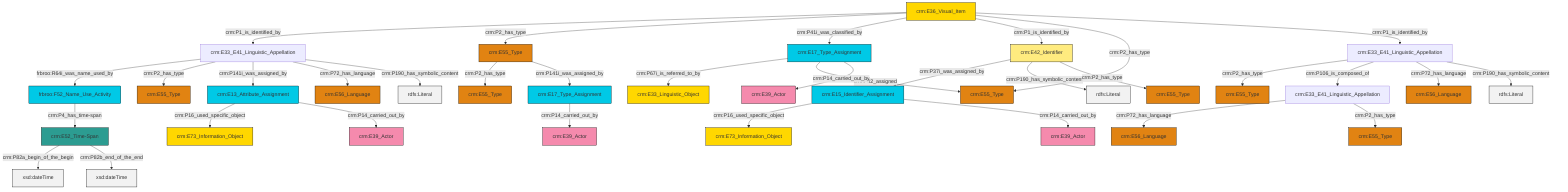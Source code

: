 graph TD
classDef Literal fill:#f2f2f2,stroke:#000000;
classDef CRM_Entity fill:#FFFFFF,stroke:#000000;
classDef Temporal_Entity fill:#00C9E6, stroke:#000000;
classDef Type fill:#E18312, stroke:#000000;
classDef Time-Span fill:#2C9C91, stroke:#000000;
classDef Appellation fill:#FFEB7F, stroke:#000000;
classDef Place fill:#008836, stroke:#000000;
classDef Persistent_Item fill:#B266B2, stroke:#000000;
classDef Conceptual_Object fill:#FFD700, stroke:#000000;
classDef Physical_Thing fill:#D2B48C, stroke:#000000;
classDef Actor fill:#f58aad, stroke:#000000;
classDef PC_Classes fill:#4ce600, stroke:#000000;
classDef Multi fill:#cccccc,stroke:#000000;

6["crm:E17_Type_Assignment"]:::Temporal_Entity -->|crm:P14_carried_out_by| 7["crm:E39_Actor"]:::Actor
8["crm:E55_Type"]:::Type -->|crm:P2_has_type| 9["crm:E55_Type"]:::Type
10["crm:E33_E41_Linguistic_Appellation"]:::Default -->|frbroo:R64i_was_name_used_by| 11["frbroo:F52_Name_Use_Activity"]:::Temporal_Entity
12["crm:E42_Identifier"]:::Appellation -->|crm:P37i_was_assigned_by| 14["crm:E15_Identifier_Assignment"]:::Temporal_Entity
2["crm:E52_Time-Span"]:::Time-Span -->|crm:P82a_begin_of_the_begin| 16[xsd:dateTime]:::Literal
2["crm:E52_Time-Span"]:::Time-Span -->|crm:P82b_end_of_the_end| 17[xsd:dateTime]:::Literal
11["frbroo:F52_Name_Use_Activity"]:::Temporal_Entity -->|crm:P4_has_time-span| 2["crm:E52_Time-Span"]:::Time-Span
10["crm:E33_E41_Linguistic_Appellation"]:::Default -->|crm:P2_has_type| 18["crm:E55_Type"]:::Type
21["crm:E13_Attribute_Assignment"]:::Temporal_Entity -->|crm:P16_used_specific_object| 22["crm:E73_Information_Object"]:::Conceptual_Object
26["crm:E17_Type_Assignment"]:::Temporal_Entity -->|crm:P67i_is_referred_to_by| 27["crm:E33_Linguistic_Object"]:::Conceptual_Object
4["crm:E36_Visual_Item"]:::Conceptual_Object -->|crm:P1_is_identified_by| 10["crm:E33_E41_Linguistic_Appellation"]:::Default
12["crm:E42_Identifier"]:::Appellation -->|crm:P190_has_symbolic_content| 30[rdfs:Literal]:::Literal
32["crm:E33_E41_Linguistic_Appellation"]:::Default -->|crm:P2_has_type| 23["crm:E55_Type"]:::Type
14["crm:E15_Identifier_Assignment"]:::Temporal_Entity -->|crm:P16_used_specific_object| 33["crm:E73_Information_Object"]:::Conceptual_Object
32["crm:E33_E41_Linguistic_Appellation"]:::Default -->|crm:P106_is_composed_of| 19["crm:E33_E41_Linguistic_Appellation"]:::Default
32["crm:E33_E41_Linguistic_Appellation"]:::Default -->|crm:P72_has_language| 37["crm:E56_Language"]:::Type
32["crm:E33_E41_Linguistic_Appellation"]:::Default -->|crm:P190_has_symbolic_content| 39[rdfs:Literal]:::Literal
4["crm:E36_Visual_Item"]:::Conceptual_Object -->|crm:P2_has_type| 8["crm:E55_Type"]:::Type
12["crm:E42_Identifier"]:::Appellation -->|crm:P2_has_type| 43["crm:E55_Type"]:::Type
14["crm:E15_Identifier_Assignment"]:::Temporal_Entity -->|crm:P14_carried_out_by| 44["crm:E39_Actor"]:::Actor
10["crm:E33_E41_Linguistic_Appellation"]:::Default -->|crm:P141i_was_assigned_by| 21["crm:E13_Attribute_Assignment"]:::Temporal_Entity
10["crm:E33_E41_Linguistic_Appellation"]:::Default -->|crm:P72_has_language| 47["crm:E56_Language"]:::Type
10["crm:E33_E41_Linguistic_Appellation"]:::Default -->|crm:P190_has_symbolic_content| 51[rdfs:Literal]:::Literal
26["crm:E17_Type_Assignment"]:::Temporal_Entity -->|crm:P42_assigned| 53["crm:E55_Type"]:::Type
4["crm:E36_Visual_Item"]:::Conceptual_Object -->|crm:P41i_was_classified_by| 26["crm:E17_Type_Assignment"]:::Temporal_Entity
19["crm:E33_E41_Linguistic_Appellation"]:::Default -->|crm:P72_has_language| 35["crm:E56_Language"]:::Type
4["crm:E36_Visual_Item"]:::Conceptual_Object -->|crm:P1_is_identified_by| 12["crm:E42_Identifier"]:::Appellation
4["crm:E36_Visual_Item"]:::Conceptual_Object -->|crm:P2_has_type| 53["crm:E55_Type"]:::Type
4["crm:E36_Visual_Item"]:::Conceptual_Object -->|crm:P1_is_identified_by| 32["crm:E33_E41_Linguistic_Appellation"]:::Default
19["crm:E33_E41_Linguistic_Appellation"]:::Default -->|crm:P2_has_type| 59["crm:E55_Type"]:::Type
8["crm:E55_Type"]:::Type -->|crm:P141i_was_assigned_by| 6["crm:E17_Type_Assignment"]:::Temporal_Entity
26["crm:E17_Type_Assignment"]:::Temporal_Entity -->|crm:P14_carried_out_by| 41["crm:E39_Actor"]:::Actor
21["crm:E13_Attribute_Assignment"]:::Temporal_Entity -->|crm:P14_carried_out_by| 0["crm:E39_Actor"]:::Actor